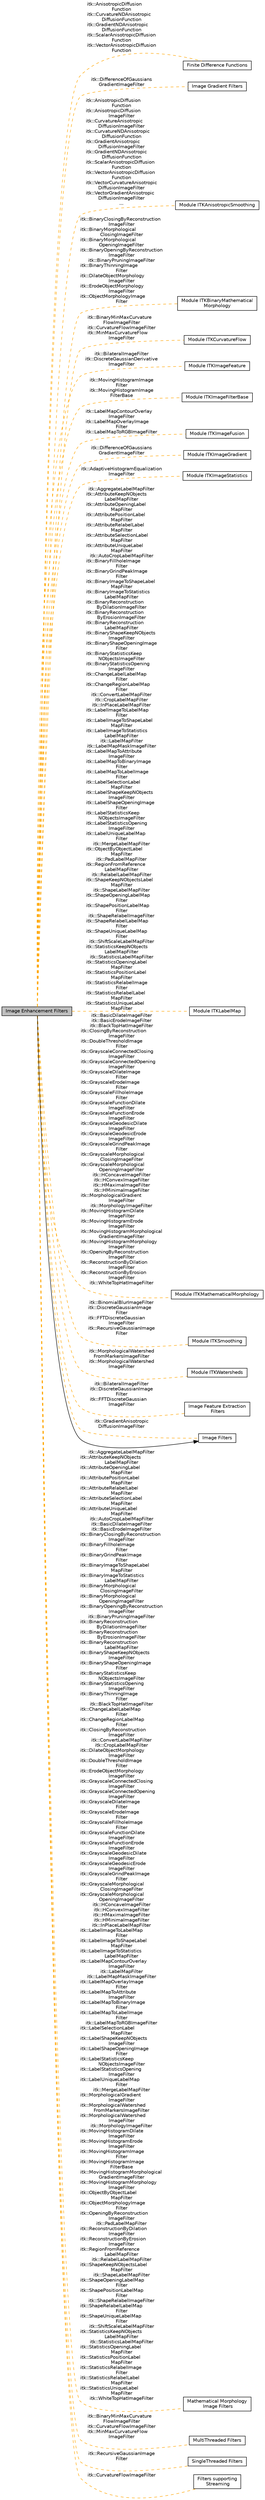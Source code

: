 digraph "Image Enhancement Filters"
{
  edge [fontname="Helvetica",fontsize="10",labelfontname="Helvetica",labelfontsize="10"];
  node [fontname="Helvetica",fontsize="10",shape=box];
  rankdir=LR;
  Node6 [label="Finite Difference Functions",height=0.2,width=0.4,color="black", fillcolor="white", style="filled",URL="$group__FiniteDifferenceFunctions.html",tooltip=" "];
  Node16 [label="Image Gradient Filters",height=0.2,width=0.4,color="black", fillcolor="white", style="filled",URL="$group__GradientFilters.html",tooltip=" "];
  Node7 [label="Module ITKAnisotropicSmoothing",height=0.2,width=0.4,color="black", fillcolor="white", style="filled",URL="$group__ITKAnisotropicSmoothing.html",tooltip=" "];
  Node11 [label="Module ITKBinaryMathematical\lMorphology",height=0.2,width=0.4,color="black", fillcolor="white", style="filled",URL="$group__ITKBinaryMathematicalMorphology.html",tooltip=" "];
  Node13 [label="Module ITKCurvatureFlow",height=0.2,width=0.4,color="black", fillcolor="white", style="filled",URL="$group__ITKCurvatureFlow.html",tooltip=" "];
  Node10 [label="Module ITKImageFeature",height=0.2,width=0.4,color="black", fillcolor="white", style="filled",URL="$group__ITKImageFeature.html",tooltip=" "];
  Node20 [label="Module ITKImageFilterBase",height=0.2,width=0.4,color="black", fillcolor="white", style="filled",URL="$group__ITKImageFilterBase.html",tooltip=" "];
  Node18 [label="Module ITKImageFusion",height=0.2,width=0.4,color="black", fillcolor="white", style="filled",URL="$group__ITKImageFusion.html",tooltip=" "];
  Node17 [label="Module ITKImageGradient",height=0.2,width=0.4,color="black", fillcolor="white", style="filled",URL="$group__ITKImageGradient.html",tooltip=" "];
  Node3 [label="Module ITKImageStatistics",height=0.2,width=0.4,color="black", fillcolor="white", style="filled",URL="$group__ITKImageStatistics.html",tooltip=" "];
  Node5 [label="Module ITKLabelMap",height=0.2,width=0.4,color="black", fillcolor="white", style="filled",URL="$group__ITKLabelMap.html",tooltip=" "];
  Node8 [label="Module ITKMathematicalMorphology",height=0.2,width=0.4,color="black", fillcolor="white", style="filled",URL="$group__ITKMathematicalMorphology.html",tooltip=" "];
  Node14 [label="Module ITKSmoothing",height=0.2,width=0.4,color="black", fillcolor="white", style="filled",URL="$group__ITKSmoothing.html",tooltip=" "];
  Node19 [label="Module ITKWatersheds",height=0.2,width=0.4,color="black", fillcolor="white", style="filled",URL="$group__ITKWatersheds.html",tooltip=" "];
  Node1 [label="Image Enhancement Filters",height=0.2,width=0.4,color="black", fillcolor="grey75", style="filled", fontcolor="black",tooltip=" "];
  Node9 [label="Image Feature Extraction\l Filters",height=0.2,width=0.4,color="black", fillcolor="white", style="filled",URL="$group__ImageFeatureExtraction.html",tooltip=" "];
  Node2 [label="Image Filters",height=0.2,width=0.4,color="black", fillcolor="white", style="filled",URL="$group__ImageFilters.html",tooltip=" "];
  Node4 [label="Mathematical Morphology\l Image Filters",height=0.2,width=0.4,color="black", fillcolor="white", style="filled",URL="$group__MathematicalMorphologyImageFilters.html",tooltip=" "];
  Node12 [label="MultiThreaded Filters",height=0.2,width=0.4,color="black", fillcolor="white", style="filled",URL="$group__MultiThreaded.html",tooltip=" "];
  Node21 [label="SingleThreaded Filters",height=0.2,width=0.4,color="black", fillcolor="white", style="filled",URL="$group__SingleThreaded.html",tooltip=" "];
  Node15 [label="Filters supporting\l Streaming",height=0.2,width=0.4,color="black", fillcolor="white", style="filled",URL="$group__Streamed.html",tooltip=" "];
  Node2->Node1 [shape=plaintext, dir="back", style="solid"];
  Node1->Node3 [shape=plaintext, label="itk::AdaptiveHistogramEqualization\lImageFilter", color="orange", dir="none", style="dashed"];
  Node1->Node4 [shape=plaintext, label="itk::AggregateLabelMapFilter\nitk::AttributeKeepNObjects\lLabelMapFilter\nitk::AttributeOpeningLabel\lMapFilter\nitk::AttributePositionLabel\lMapFilter\nitk::AttributeRelabelLabel\lMapFilter\nitk::AttributeSelectionLabel\lMapFilter\nitk::AttributeUniqueLabel\lMapFilter\nitk::AutoCropLabelMapFilter\nitk::BasicDilateImageFilter\nitk::BasicErodeImageFilter\nitk::BinaryClosingByReconstruction\lImageFilter\nitk::BinaryFillholeImage\lFilter\nitk::BinaryGrindPeakImage\lFilter\nitk::BinaryImageToShapeLabel\lMapFilter\nitk::BinaryImageToStatistics\lLabelMapFilter\nitk::BinaryMorphological\lClosingImageFilter\nitk::BinaryMorphological\lOpeningImageFilter\nitk::BinaryOpeningByReconstruction\lImageFilter\nitk::BinaryPruningImageFilter\nitk::BinaryReconstruction\lByDilationImageFilter\nitk::BinaryReconstruction\lByErosionImageFilter\nitk::BinaryReconstruction\lLabelMapFilter\nitk::BinaryShapeKeepNObjects\lImageFilter\nitk::BinaryShapeOpeningImage\lFilter\nitk::BinaryStatisticsKeep\lNObjectsImageFilter\nitk::BinaryStatisticsOpening\lImageFilter\nitk::BinaryThinningImage\lFilter\nitk::BlackTopHatImageFilter\nitk::ChangeLabelLabelMap\lFilter\nitk::ChangeRegionLabelMap\lFilter\nitk::ClosingByReconstruction\lImageFilter\nitk::ConvertLabelMapFilter\nitk::CropLabelMapFilter\nitk::DilateObjectMorphology\lImageFilter\nitk::DoubleThresholdImage\lFilter\nitk::ErodeObjectMorphology\lImageFilter\nitk::GrayscaleConnectedClosing\lImageFilter\nitk::GrayscaleConnectedOpening\lImageFilter\nitk::GrayscaleDilateImage\lFilter\nitk::GrayscaleErodeImage\lFilter\nitk::GrayscaleFillholeImage\lFilter\nitk::GrayscaleFunctionDilate\lImageFilter\nitk::GrayscaleFunctionErode\lImageFilter\nitk::GrayscaleGeodesicDilate\lImageFilter\nitk::GrayscaleGeodesicErode\lImageFilter\nitk::GrayscaleGrindPeakImage\lFilter\nitk::GrayscaleMorphological\lClosingImageFilter\nitk::GrayscaleMorphological\lOpeningImageFilter\nitk::HConcaveImageFilter\nitk::HConvexImageFilter\nitk::HMaximaImageFilter\nitk::HMinimaImageFilter\nitk::InPlaceLabelMapFilter\nitk::LabelImageToLabelMap\lFilter\nitk::LabelImageToShapeLabel\lMapFilter\nitk::LabelImageToStatistics\lLabelMapFilter\nitk::LabelMapContourOverlay\lImageFilter\nitk::LabelMapFilter\nitk::LabelMapMaskImageFilter\nitk::LabelMapOverlayImage\lFilter\nitk::LabelMapToAttribute\lImageFilter\nitk::LabelMapToBinaryImage\lFilter\nitk::LabelMapToLabelImage\lFilter\nitk::LabelMapToRGBImageFilter\nitk::LabelSelectionLabel\lMapFilter\nitk::LabelShapeKeepNObjects\lImageFilter\nitk::LabelShapeOpeningImage\lFilter\nitk::LabelStatisticsKeep\lNObjectsImageFilter\nitk::LabelStatisticsOpening\lImageFilter\nitk::LabelUniqueLabelMap\lFilter\nitk::MergeLabelMapFilter\nitk::MorphologicalGradient\lImageFilter\nitk::MorphologicalWatershed\lFromMarkersImageFilter\nitk::MorphologicalWatershed\lImageFilter\nitk::MorphologyImageFilter\nitk::MovingHistogramDilate\lImageFilter\nitk::MovingHistogramErode\lImageFilter\nitk::MovingHistogramImage\lFilter\nitk::MovingHistogramImage\lFilterBase\nitk::MovingHistogramMorphological\lGradientImageFilter\nitk::MovingHistogramMorphology\lImageFilter\nitk::ObjectByObjectLabel\lMapFilter\nitk::ObjectMorphologyImage\lFilter\nitk::OpeningByReconstruction\lImageFilter\nitk::PadLabelMapFilter\nitk::ReconstructionByDilation\lImageFilter\nitk::ReconstructionByErosion\lImageFilter\nitk::RegionFromReference\lLabelMapFilter\nitk::RelabelLabelMapFilter\nitk::ShapeKeepNObjectsLabel\lMapFilter\nitk::ShapeLabelMapFilter\nitk::ShapeOpeningLabelMap\lFilter\nitk::ShapePositionLabelMap\lFilter\nitk::ShapeRelabelImageFilter\nitk::ShapeRelabelLabelMap\lFilter\nitk::ShapeUniqueLabelMap\lFilter\nitk::ShiftScaleLabelMapFilter\nitk::StatisticsKeepNObjects\lLabelMapFilter\nitk::StatisticsLabelMapFilter\nitk::StatisticsOpeningLabel\lMapFilter\nitk::StatisticsPositionLabel\lMapFilter\nitk::StatisticsRelabelImage\lFilter\nitk::StatisticsRelabelLabel\lMapFilter\nitk::StatisticsUniqueLabel\lMapFilter\nitk::WhiteTopHatImageFilter", color="orange", dir="none", style="dashed"];
  Node1->Node5 [shape=plaintext, label="itk::AggregateLabelMapFilter\nitk::AttributeKeepNObjects\lLabelMapFilter\nitk::AttributeOpeningLabel\lMapFilter\nitk::AttributePositionLabel\lMapFilter\nitk::AttributeRelabelLabel\lMapFilter\nitk::AttributeSelectionLabel\lMapFilter\nitk::AttributeUniqueLabel\lMapFilter\nitk::AutoCropLabelMapFilter\nitk::BinaryFillholeImage\lFilter\nitk::BinaryGrindPeakImage\lFilter\nitk::BinaryImageToShapeLabel\lMapFilter\nitk::BinaryImageToStatistics\lLabelMapFilter\nitk::BinaryReconstruction\lByDilationImageFilter\nitk::BinaryReconstruction\lByErosionImageFilter\nitk::BinaryReconstruction\lLabelMapFilter\nitk::BinaryShapeKeepNObjects\lImageFilter\nitk::BinaryShapeOpeningImage\lFilter\nitk::BinaryStatisticsKeep\lNObjectsImageFilter\nitk::BinaryStatisticsOpening\lImageFilter\nitk::ChangeLabelLabelMap\lFilter\nitk::ChangeRegionLabelMap\lFilter\nitk::ConvertLabelMapFilter\nitk::CropLabelMapFilter\nitk::InPlaceLabelMapFilter\nitk::LabelImageToLabelMap\lFilter\nitk::LabelImageToShapeLabel\lMapFilter\nitk::LabelImageToStatistics\lLabelMapFilter\nitk::LabelMapFilter\nitk::LabelMapMaskImageFilter\nitk::LabelMapToAttribute\lImageFilter\nitk::LabelMapToBinaryImage\lFilter\nitk::LabelMapToLabelImage\lFilter\nitk::LabelSelectionLabel\lMapFilter\nitk::LabelShapeKeepNObjects\lImageFilter\nitk::LabelShapeOpeningImage\lFilter\nitk::LabelStatisticsKeep\lNObjectsImageFilter\nitk::LabelStatisticsOpening\lImageFilter\nitk::LabelUniqueLabelMap\lFilter\nitk::MergeLabelMapFilter\nitk::ObjectByObjectLabel\lMapFilter\nitk::PadLabelMapFilter\nitk::RegionFromReference\lLabelMapFilter\nitk::RelabelLabelMapFilter\nitk::ShapeKeepNObjectsLabel\lMapFilter\nitk::ShapeLabelMapFilter\nitk::ShapeOpeningLabelMap\lFilter\nitk::ShapePositionLabelMap\lFilter\nitk::ShapeRelabelImageFilter\nitk::ShapeRelabelLabelMap\lFilter\nitk::ShapeUniqueLabelMap\lFilter\nitk::ShiftScaleLabelMapFilter\nitk::StatisticsKeepNObjects\lLabelMapFilter\nitk::StatisticsLabelMapFilter\nitk::StatisticsOpeningLabel\lMapFilter\nitk::StatisticsPositionLabel\lMapFilter\nitk::StatisticsRelabelImage\lFilter\nitk::StatisticsRelabelLabel\lMapFilter\nitk::StatisticsUniqueLabel\lMapFilter", color="orange", dir="none", style="dashed"];
  Node1->Node6 [shape=plaintext, label="itk::AnisotropicDiffusion\lFunction\nitk::CurvatureNDAnisotropic\lDiffusionFunction\nitk::GradientNDAnisotropic\lDiffusionFunction\nitk::ScalarAnisotropicDiffusion\lFunction\nitk::VectorAnisotropicDiffusion\lFunction", color="orange", dir="none", style="dashed"];
  Node1->Node7 [shape=plaintext, label="itk::AnisotropicDiffusion\lFunction\nitk::AnisotropicDiffusion\lImageFilter\nitk::CurvatureAnisotropic\lDiffusionImageFilter\nitk::CurvatureNDAnisotropic\lDiffusionFunction\nitk::GradientAnisotropic\lDiffusionImageFilter\nitk::GradientNDAnisotropic\lDiffusionFunction\nitk::ScalarAnisotropicDiffusion\lFunction\nitk::VectorAnisotropicDiffusion\lFunction\nitk::VectorCurvatureAnisotropic\lDiffusionImageFilter\nitk::VectorGradientAnisotropic\lDiffusionImageFilter\n...", color="orange", dir="none", style="dashed"];
  Node1->Node8 [shape=plaintext, label="itk::BasicDilateImageFilter\nitk::BasicErodeImageFilter\nitk::BlackTopHatImageFilter\nitk::ClosingByReconstruction\lImageFilter\nitk::DoubleThresholdImage\lFilter\nitk::GrayscaleConnectedClosing\lImageFilter\nitk::GrayscaleConnectedOpening\lImageFilter\nitk::GrayscaleDilateImage\lFilter\nitk::GrayscaleErodeImage\lFilter\nitk::GrayscaleFillholeImage\lFilter\nitk::GrayscaleFunctionDilate\lImageFilter\nitk::GrayscaleFunctionErode\lImageFilter\nitk::GrayscaleGeodesicDilate\lImageFilter\nitk::GrayscaleGeodesicErode\lImageFilter\nitk::GrayscaleGrindPeakImage\lFilter\nitk::GrayscaleMorphological\lClosingImageFilter\nitk::GrayscaleMorphological\lOpeningImageFilter\nitk::HConcaveImageFilter\nitk::HConvexImageFilter\nitk::HMaximaImageFilter\nitk::HMinimaImageFilter\nitk::MorphologicalGradient\lImageFilter\nitk::MorphologyImageFilter\nitk::MovingHistogramDilate\lImageFilter\nitk::MovingHistogramErode\lImageFilter\nitk::MovingHistogramMorphological\lGradientImageFilter\nitk::MovingHistogramMorphology\lImageFilter\nitk::OpeningByReconstruction\lImageFilter\nitk::ReconstructionByDilation\lImageFilter\nitk::ReconstructionByErosion\lImageFilter\nitk::WhiteTopHatImageFilter", color="orange", dir="none", style="dashed"];
  Node1->Node9 [shape=plaintext, label="itk::BilateralImageFilter\nitk::DiscreteGaussianImage\lFilter\nitk::FFTDiscreteGaussian\lImageFilter", color="orange", dir="none", style="dashed"];
  Node1->Node10 [shape=plaintext, label="itk::BilateralImageFilter\nitk::DiscreteGaussianDerivative\lImageFilter", color="orange", dir="none", style="dashed"];
  Node1->Node11 [shape=plaintext, label="itk::BinaryClosingByReconstruction\lImageFilter\nitk::BinaryMorphological\lClosingImageFilter\nitk::BinaryMorphological\lOpeningImageFilter\nitk::BinaryOpeningByReconstruction\lImageFilter\nitk::BinaryPruningImageFilter\nitk::BinaryThinningImage\lFilter\nitk::DilateObjectMorphology\lImageFilter\nitk::ErodeObjectMorphology\lImageFilter\nitk::ObjectMorphologyImage\lFilter", color="orange", dir="none", style="dashed"];
  Node1->Node12 [shape=plaintext, label="itk::BinaryMinMaxCurvature\lFlowImageFilter\nitk::CurvatureFlowImageFilter\nitk::MinMaxCurvatureFlow\lImageFilter", color="orange", dir="none", style="dashed"];
  Node1->Node13 [shape=plaintext, label="itk::BinaryMinMaxCurvature\lFlowImageFilter\nitk::CurvatureFlowImageFilter\nitk::MinMaxCurvatureFlow\lImageFilter", color="orange", dir="none", style="dashed"];
  Node1->Node14 [shape=plaintext, label="itk::BinomialBlurImageFilter\nitk::DiscreteGaussianImage\lFilter\nitk::FFTDiscreteGaussian\lImageFilter\nitk::RecursiveGaussianImage\lFilter", color="orange", dir="none", style="dashed"];
  Node1->Node15 [shape=plaintext, label="itk::CurvatureFlowImageFilter", color="orange", dir="none", style="dashed"];
  Node1->Node16 [shape=plaintext, label="itk::DifferenceOfGaussians\lGradientImageFilter", color="orange", dir="none", style="dashed"];
  Node1->Node17 [shape=plaintext, label="itk::DifferenceOfGaussians\lGradientImageFilter", color="orange", dir="none", style="dashed"];
  Node1->Node2 [shape=plaintext, label="itk::GradientAnisotropic\lDiffusionImageFilter", color="orange", dir="none", style="dashed"];
  Node1->Node18 [shape=plaintext, label="itk::LabelMapContourOverlay\lImageFilter\nitk::LabelMapOverlayImage\lFilter\nitk::LabelMapToRGBImageFilter", color="orange", dir="none", style="dashed"];
  Node1->Node19 [shape=plaintext, label="itk::MorphologicalWatershed\lFromMarkersImageFilter\nitk::MorphologicalWatershed\lImageFilter", color="orange", dir="none", style="dashed"];
  Node1->Node20 [shape=plaintext, label="itk::MovingHistogramImage\lFilter\nitk::MovingHistogramImage\lFilterBase", color="orange", dir="none", style="dashed"];
  Node1->Node21 [shape=plaintext, label="itk::RecursiveGaussianImage\lFilter", color="orange", dir="none", style="dashed"];
}
